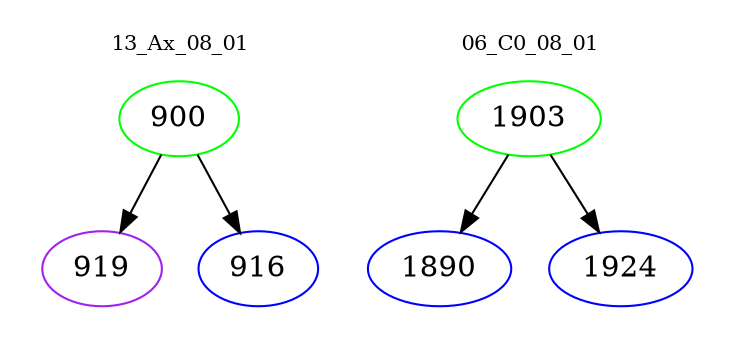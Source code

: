 digraph{
subgraph cluster_0 {
color = white
label = "13_Ax_08_01";
fontsize=10;
T0_900 [label="900", color="green"]
T0_900 -> T0_919 [color="black"]
T0_919 [label="919", color="purple"]
T0_900 -> T0_916 [color="black"]
T0_916 [label="916", color="blue"]
}
subgraph cluster_1 {
color = white
label = "06_C0_08_01";
fontsize=10;
T1_1903 [label="1903", color="green"]
T1_1903 -> T1_1890 [color="black"]
T1_1890 [label="1890", color="blue"]
T1_1903 -> T1_1924 [color="black"]
T1_1924 [label="1924", color="blue"]
}
}

